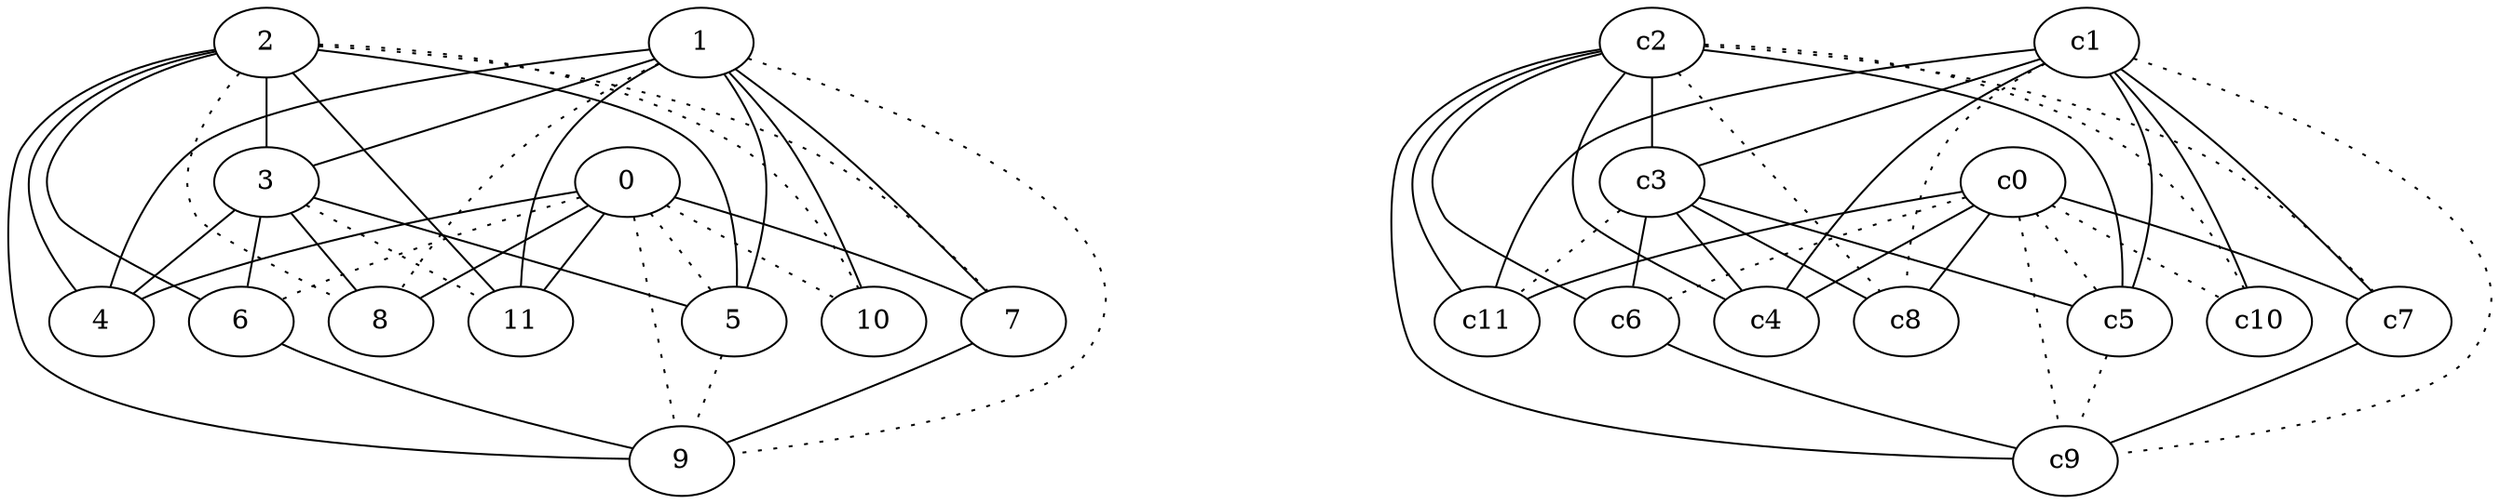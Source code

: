 graph {
a0[label=0];
a1[label=1];
a2[label=2];
a3[label=3];
a4[label=4];
a5[label=5];
a6[label=6];
a7[label=7];
a8[label=8];
a9[label=9];
a10[label=10];
a11[label=11];
a0 -- a4;
a0 -- a5 [style=dotted];
a0 -- a6 [style=dotted];
a0 -- a7;
a0 -- a8;
a0 -- a9 [style=dotted];
a0 -- a10 [style=dotted];
a0 -- a11;
a1 -- a3;
a1 -- a4;
a1 -- a5;
a1 -- a7;
a1 -- a8 [style=dotted];
a1 -- a9 [style=dotted];
a1 -- a10;
a1 -- a11;
a2 -- a3;
a2 -- a4;
a2 -- a5;
a2 -- a6;
a2 -- a7 [style=dotted];
a2 -- a8 [style=dotted];
a2 -- a9;
a2 -- a10 [style=dotted];
a2 -- a11;
a3 -- a4;
a3 -- a5;
a3 -- a6;
a3 -- a8;
a3 -- a11 [style=dotted];
a5 -- a9 [style=dotted];
a6 -- a9;
a7 -- a9;
c0 -- c4;
c0 -- c5 [style=dotted];
c0 -- c6 [style=dotted];
c0 -- c7;
c0 -- c8;
c0 -- c9 [style=dotted];
c0 -- c10 [style=dotted];
c0 -- c11;
c1 -- c3;
c1 -- c4;
c1 -- c5;
c1 -- c7;
c1 -- c8 [style=dotted];
c1 -- c9 [style=dotted];
c1 -- c10;
c1 -- c11;
c2 -- c3;
c2 -- c4;
c2 -- c5;
c2 -- c6;
c2 -- c7 [style=dotted];
c2 -- c8 [style=dotted];
c2 -- c9;
c2 -- c10 [style=dotted];
c2 -- c11;
c3 -- c4;
c3 -- c5;
c3 -- c6;
c3 -- c8;
c3 -- c11 [style=dotted];
c5 -- c9 [style=dotted];
c6 -- c9;
c7 -- c9;
}

